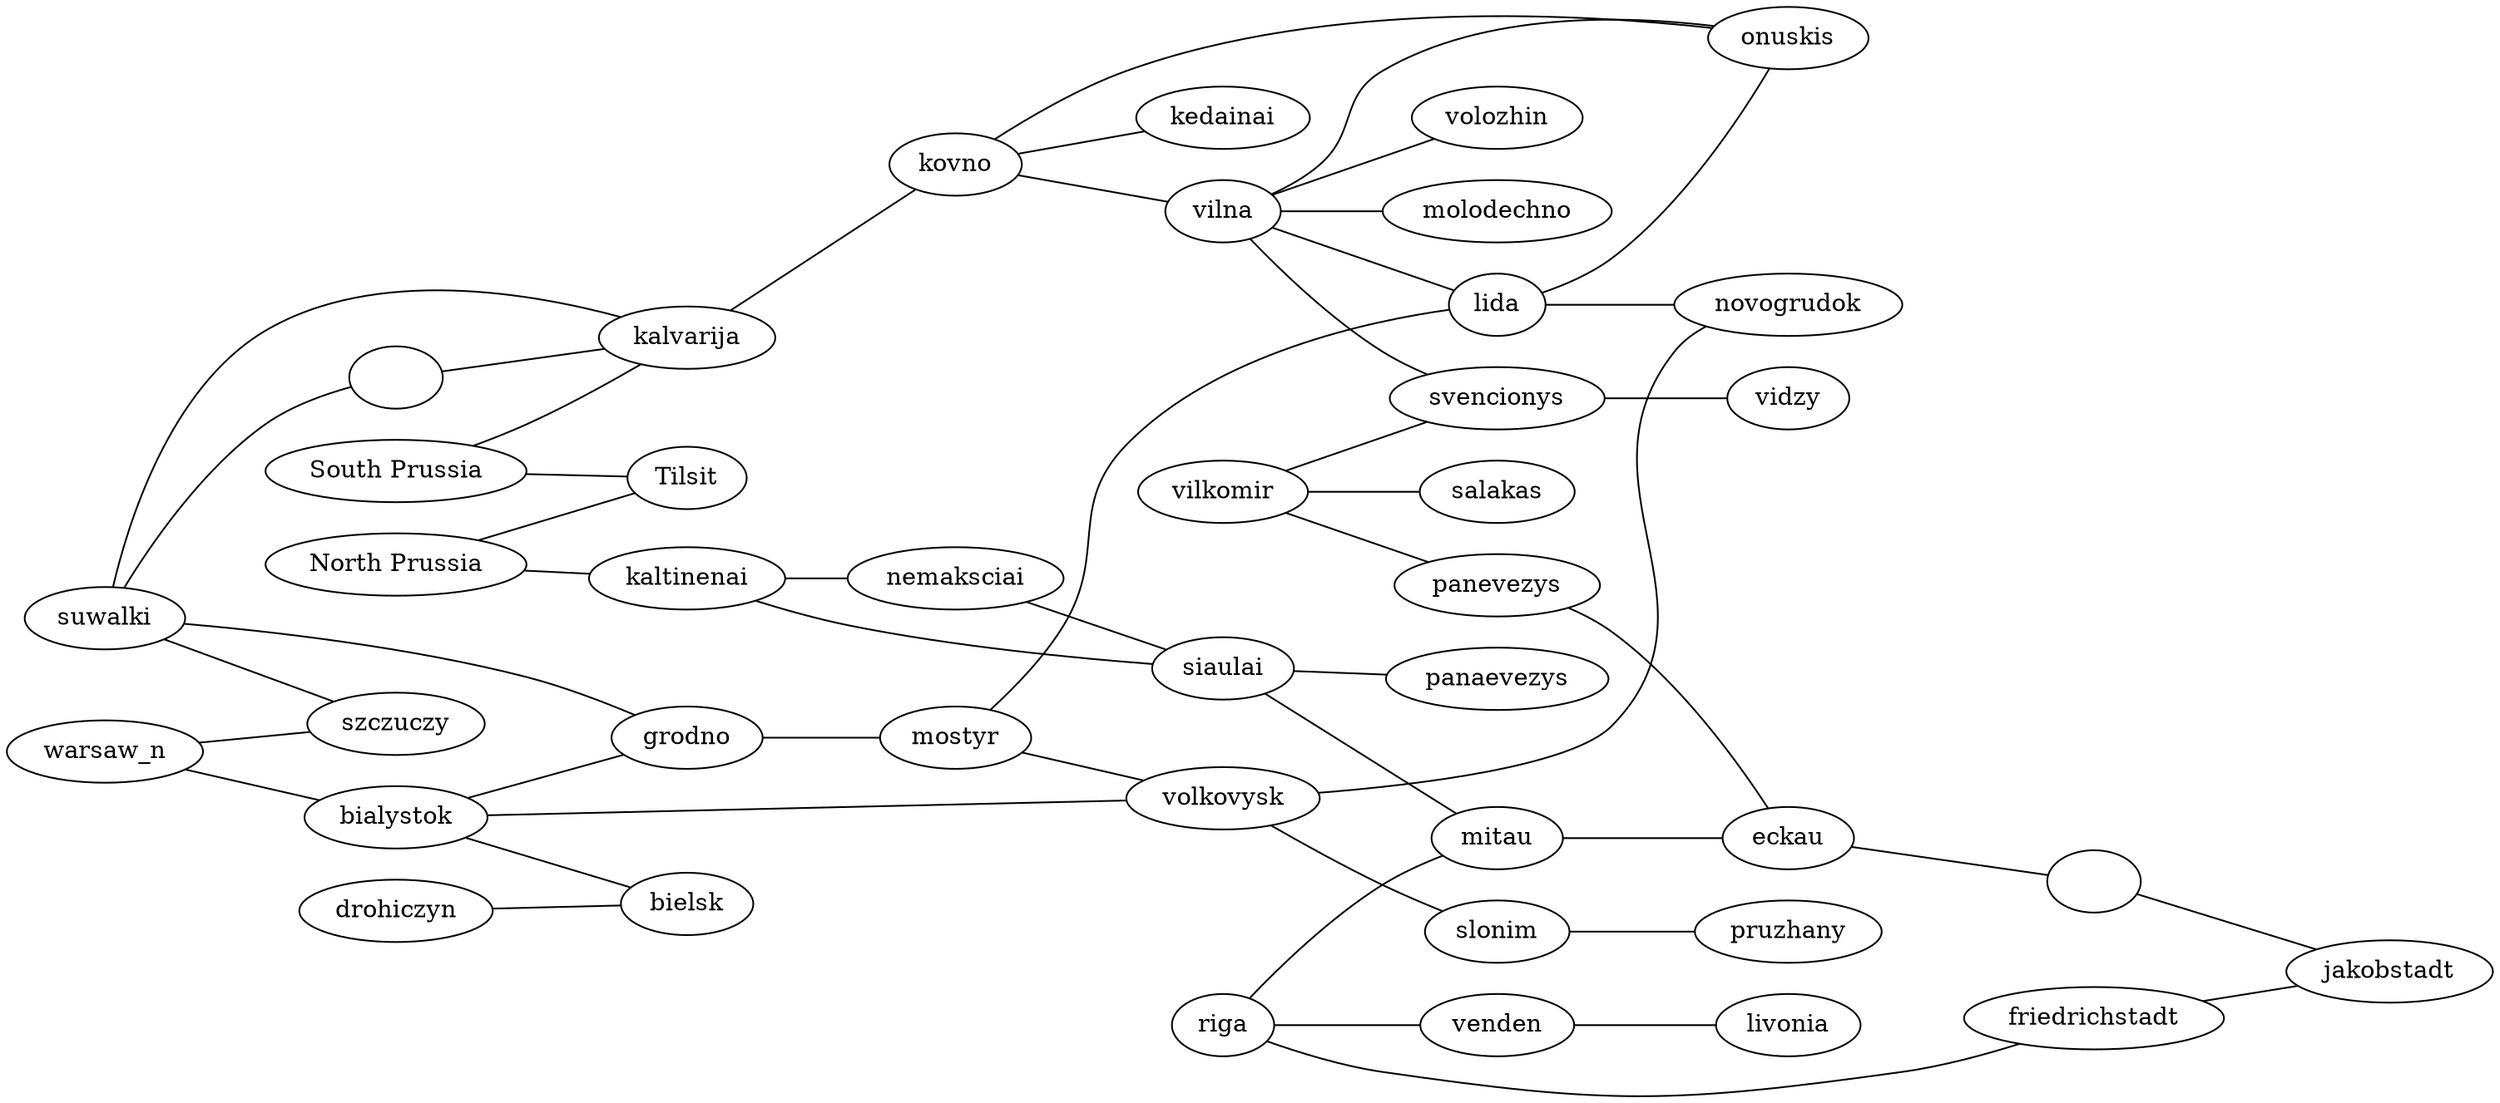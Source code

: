 
// dot1812/map.dot

strict graph {

  rankdir="LR";

  prussia_n [label="North Prussia"];
  prussia_s [label="South Prussia"];
  tilsit [label="Tilsit"];
  suwalki_e [label=""];
  eckau_e [label=""];

  riga -- mitau;
  prussia_n -- tilsit;
  prussia_n -- kaltinenai;
  kaltinenai -- nemaksciai;
  nemaksciai -- siaulai;
  kaltinenai -- siaulai;
  siaulai -- mitau -- eckau;
  panevezys -- eckau -- eckau_e -- jakobstadt;
  siaulai -- panaevezys;
  prussia_s -- tilsit;
  prussia_s -- kalvarija;
  suwalki -- kalvarija;
  suwalki -- szczuczy;
  suwalki -- suwalki_e;
  suwalki_e -- kalvarija;
  warsaw_n -- szczuczy;
  warsaw_n -- bialystok;
  bialystok -- bielsk;
  drohiczyn -- bielsk;
  bialystok -- volkovysk;
  mostyr -- volkovysk;
  bialystok -- grodno;
  suwalki -- grodno;
  grodno -- mostyr;
  mostyr -- lida;
  lida -- novogrudok;
  lida -- onuskis;
  volkovysk -- novogrudok;
  volkovysk -- slonim -- pruzhany;
  kalvarija -- kovno;
  kovno -- kedainai;
  kovno -- onuskis;
  kovno -- vilna;
  vilna -- onuskis;
  vilna -- lida;
  vilna -- volozhin;
  vilna -- molodechno;
  vilna -- svencionys;
  svencionys -- vidzy;
  vilkomir -- svencionys;
  vilkomir -- salakas;
  vilkomir -- panevezys;
  riga -- friedrichstadt -- jakobstadt;
  riga -- venden;
  venden -- livonia;
}


